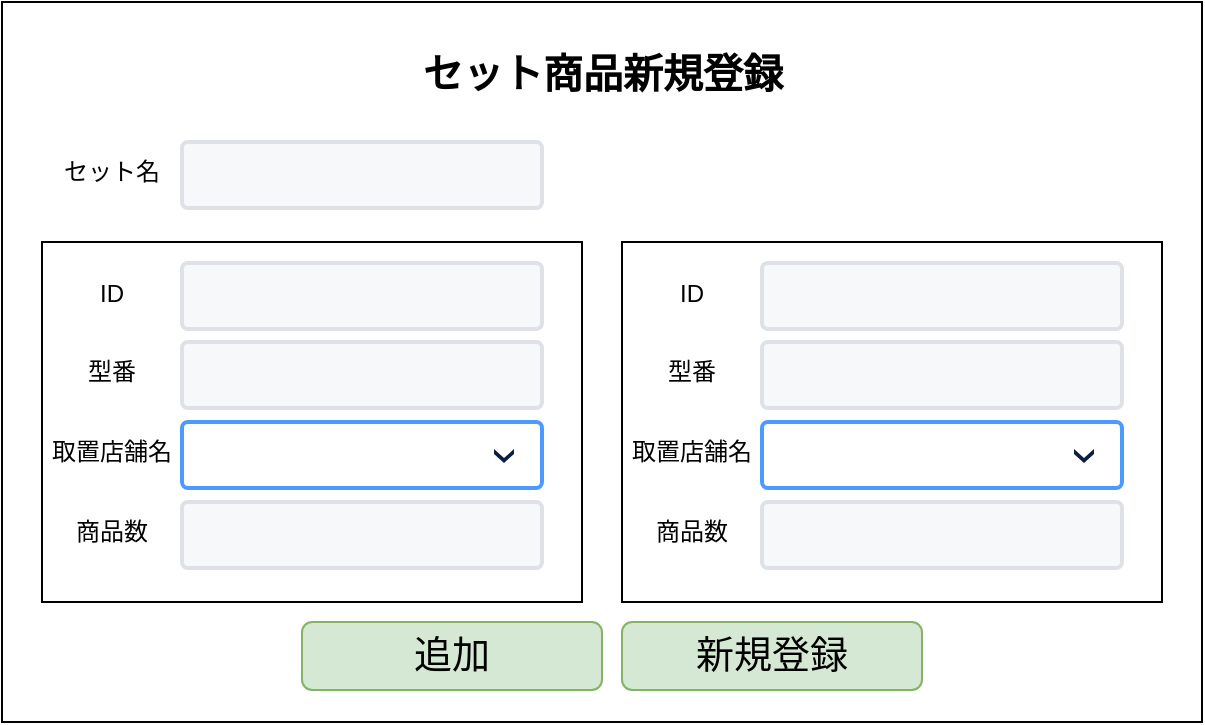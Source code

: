 <mxfile>
    <diagram id="j0K7GXugZ8sJmvvPLv_j" name="ページ1">
        <mxGraphModel dx="814" dy="339" grid="1" gridSize="10" guides="1" tooltips="1" connect="1" arrows="1" fold="1" page="1" pageScale="1" pageWidth="827" pageHeight="1169" math="0" shadow="0">
            <root>
                <mxCell id="0"/>
                <mxCell id="1" parent="0"/>
                <mxCell id="2" value="" style="rounded=0;whiteSpace=wrap;html=1;" parent="1" vertex="1">
                    <mxGeometry x="40" y="40" width="600" height="360" as="geometry"/>
                </mxCell>
                <mxCell id="18" value="" style="rounded=0;whiteSpace=wrap;html=1;fillColor=none;" parent="1" vertex="1">
                    <mxGeometry x="60" y="160" width="270" height="180" as="geometry"/>
                </mxCell>
                <mxCell id="3" value="セット商品新規登録" style="text;html=1;strokeColor=none;fillColor=none;align=center;verticalAlign=middle;whiteSpace=wrap;rounded=0;fontColor=default;fontStyle=1;fontSize=20;" parent="1" vertex="1">
                    <mxGeometry x="227.5" y="50" width="225" height="50" as="geometry"/>
                </mxCell>
                <mxCell id="4" value="ID" style="text;html=1;strokeColor=none;fillColor=none;align=center;verticalAlign=middle;whiteSpace=wrap;rounded=0;" parent="1" vertex="1">
                    <mxGeometry x="70" y="170.5" width="50" height="30" as="geometry"/>
                </mxCell>
                <mxCell id="5" value="" style="rounded=1;arcSize=9;fillColor=#F7F8F9;align=left;spacingLeft=5;strokeColor=#DEE1E6;html=1;strokeWidth=2;fontSize=12" parent="1" vertex="1">
                    <mxGeometry x="130" y="170.5" width="180" height="33" as="geometry"/>
                </mxCell>
                <mxCell id="6" value="型番" style="text;html=1;strokeColor=none;fillColor=none;align=center;verticalAlign=middle;whiteSpace=wrap;rounded=0;" parent="1" vertex="1">
                    <mxGeometry x="70" y="210" width="50" height="30" as="geometry"/>
                </mxCell>
                <mxCell id="7" value="" style="rounded=1;arcSize=9;fillColor=#F7F8F9;align=left;spacingLeft=5;strokeColor=#DEE1E6;html=1;strokeWidth=2;fontSize=12" parent="1" vertex="1">
                    <mxGeometry x="130" y="210" width="180" height="33" as="geometry"/>
                </mxCell>
                <mxCell id="8" value="取置店舗名" style="text;html=1;strokeColor=none;fillColor=none;align=center;verticalAlign=middle;whiteSpace=wrap;rounded=0;" parent="1" vertex="1">
                    <mxGeometry x="60" y="250" width="70" height="30" as="geometry"/>
                </mxCell>
                <mxCell id="9" value="商品数" style="text;html=1;strokeColor=none;fillColor=none;align=center;verticalAlign=middle;whiteSpace=wrap;rounded=0;" parent="1" vertex="1">
                    <mxGeometry x="65" y="290" width="60" height="30" as="geometry"/>
                </mxCell>
                <mxCell id="10" value="" style="rounded=1;arcSize=9;fillColor=#ffffff;strokeColor=#4C9AFF;html=1;strokeWidth=2;spacingLeft=30;fontColor=#000000;align=left" parent="1" vertex="1">
                    <mxGeometry x="130" y="250" width="180" height="33" as="geometry"/>
                </mxCell>
                <mxCell id="11" value="" style="shape=step;whiteSpace=wrap;html=1;rounded=0;strokeColor=none;strokeWidth=2;fillColor=#0A1E43;gradientColor=none;fontFamily=Verdana;fontSize=14;fontColor=#000000;align=left;direction=south;size=0.65;" parent="10" vertex="1">
                    <mxGeometry x="1" y="0.5" width="10" height="7" relative="1" as="geometry">
                        <mxPoint x="-24" y="-3" as="offset"/>
                    </mxGeometry>
                </mxCell>
                <mxCell id="12" value="" style="rounded=1;arcSize=9;fillColor=#F7F8F9;align=left;spacingLeft=5;strokeColor=#DEE1E6;html=1;strokeWidth=2;fontSize=12" parent="1" vertex="1">
                    <mxGeometry x="130" y="290" width="180" height="33" as="geometry"/>
                </mxCell>
                <mxCell id="17" value="&lt;span style=&quot;font-size: 19px&quot;&gt;新規登録&lt;/span&gt;" style="rounded=1;whiteSpace=wrap;html=1;align=center;labelBackgroundColor=none;fillColor=#d5e8d4;strokeColor=#82b366;" parent="1" vertex="1">
                    <mxGeometry x="350" y="350" width="150" height="34" as="geometry"/>
                </mxCell>
                <mxCell id="20" value="" style="rounded=0;whiteSpace=wrap;html=1;fillColor=none;" parent="1" vertex="1">
                    <mxGeometry x="350" y="160" width="270" height="180" as="geometry"/>
                </mxCell>
                <mxCell id="21" value="ID" style="text;html=1;strokeColor=none;fillColor=none;align=center;verticalAlign=middle;whiteSpace=wrap;rounded=0;" parent="1" vertex="1">
                    <mxGeometry x="360" y="170.5" width="50" height="30" as="geometry"/>
                </mxCell>
                <mxCell id="22" value="" style="rounded=1;arcSize=9;fillColor=#F7F8F9;align=left;spacingLeft=5;strokeColor=#DEE1E6;html=1;strokeWidth=2;fontSize=12" parent="1" vertex="1">
                    <mxGeometry x="420" y="170.5" width="180" height="33" as="geometry"/>
                </mxCell>
                <mxCell id="23" value="型番" style="text;html=1;strokeColor=none;fillColor=none;align=center;verticalAlign=middle;whiteSpace=wrap;rounded=0;" parent="1" vertex="1">
                    <mxGeometry x="360" y="210" width="50" height="30" as="geometry"/>
                </mxCell>
                <mxCell id="24" value="" style="rounded=1;arcSize=9;fillColor=#F7F8F9;align=left;spacingLeft=5;strokeColor=#DEE1E6;html=1;strokeWidth=2;fontSize=12" parent="1" vertex="1">
                    <mxGeometry x="420" y="210" width="180" height="33" as="geometry"/>
                </mxCell>
                <mxCell id="25" value="取置店舗名" style="text;html=1;strokeColor=none;fillColor=none;align=center;verticalAlign=middle;whiteSpace=wrap;rounded=0;" parent="1" vertex="1">
                    <mxGeometry x="350" y="250" width="70" height="30" as="geometry"/>
                </mxCell>
                <mxCell id="26" value="商品数" style="text;html=1;strokeColor=none;fillColor=none;align=center;verticalAlign=middle;whiteSpace=wrap;rounded=0;" parent="1" vertex="1">
                    <mxGeometry x="355" y="290" width="60" height="30" as="geometry"/>
                </mxCell>
                <mxCell id="27" value="" style="rounded=1;arcSize=9;fillColor=#ffffff;strokeColor=#4C9AFF;html=1;strokeWidth=2;spacingLeft=30;fontColor=#000000;align=left" parent="1" vertex="1">
                    <mxGeometry x="420" y="250" width="180" height="33" as="geometry"/>
                </mxCell>
                <mxCell id="28" value="" style="shape=step;whiteSpace=wrap;html=1;rounded=0;strokeColor=none;strokeWidth=2;fillColor=#0A1E43;gradientColor=none;fontFamily=Verdana;fontSize=14;fontColor=#000000;align=left;direction=south;size=0.65;" parent="27" vertex="1">
                    <mxGeometry x="1" y="0.5" width="10" height="7" relative="1" as="geometry">
                        <mxPoint x="-24" y="-3" as="offset"/>
                    </mxGeometry>
                </mxCell>
                <mxCell id="29" value="" style="rounded=1;arcSize=9;fillColor=#F7F8F9;align=left;spacingLeft=5;strokeColor=#DEE1E6;html=1;strokeWidth=2;fontSize=12" parent="1" vertex="1">
                    <mxGeometry x="420" y="290" width="180" height="33" as="geometry"/>
                </mxCell>
                <mxCell id="30" value="&lt;span style=&quot;font-size: 19px&quot;&gt;追加&lt;/span&gt;" style="rounded=1;whiteSpace=wrap;html=1;align=center;labelBackgroundColor=none;fillColor=#d5e8d4;strokeColor=#82b366;" parent="1" vertex="1">
                    <mxGeometry x="190" y="350" width="150" height="34" as="geometry"/>
                </mxCell>
                <mxCell id="32" value="セット名" style="text;html=1;strokeColor=none;fillColor=none;align=center;verticalAlign=middle;whiteSpace=wrap;rounded=0;" parent="1" vertex="1">
                    <mxGeometry x="70" y="110" width="50" height="30" as="geometry"/>
                </mxCell>
                <mxCell id="33" value="" style="rounded=1;arcSize=9;fillColor=#F7F8F9;align=left;spacingLeft=5;strokeColor=#DEE1E6;html=1;strokeWidth=2;fontSize=12" parent="1" vertex="1">
                    <mxGeometry x="130" y="110" width="180" height="33" as="geometry"/>
                </mxCell>
            </root>
        </mxGraphModel>
    </diagram>
</mxfile>